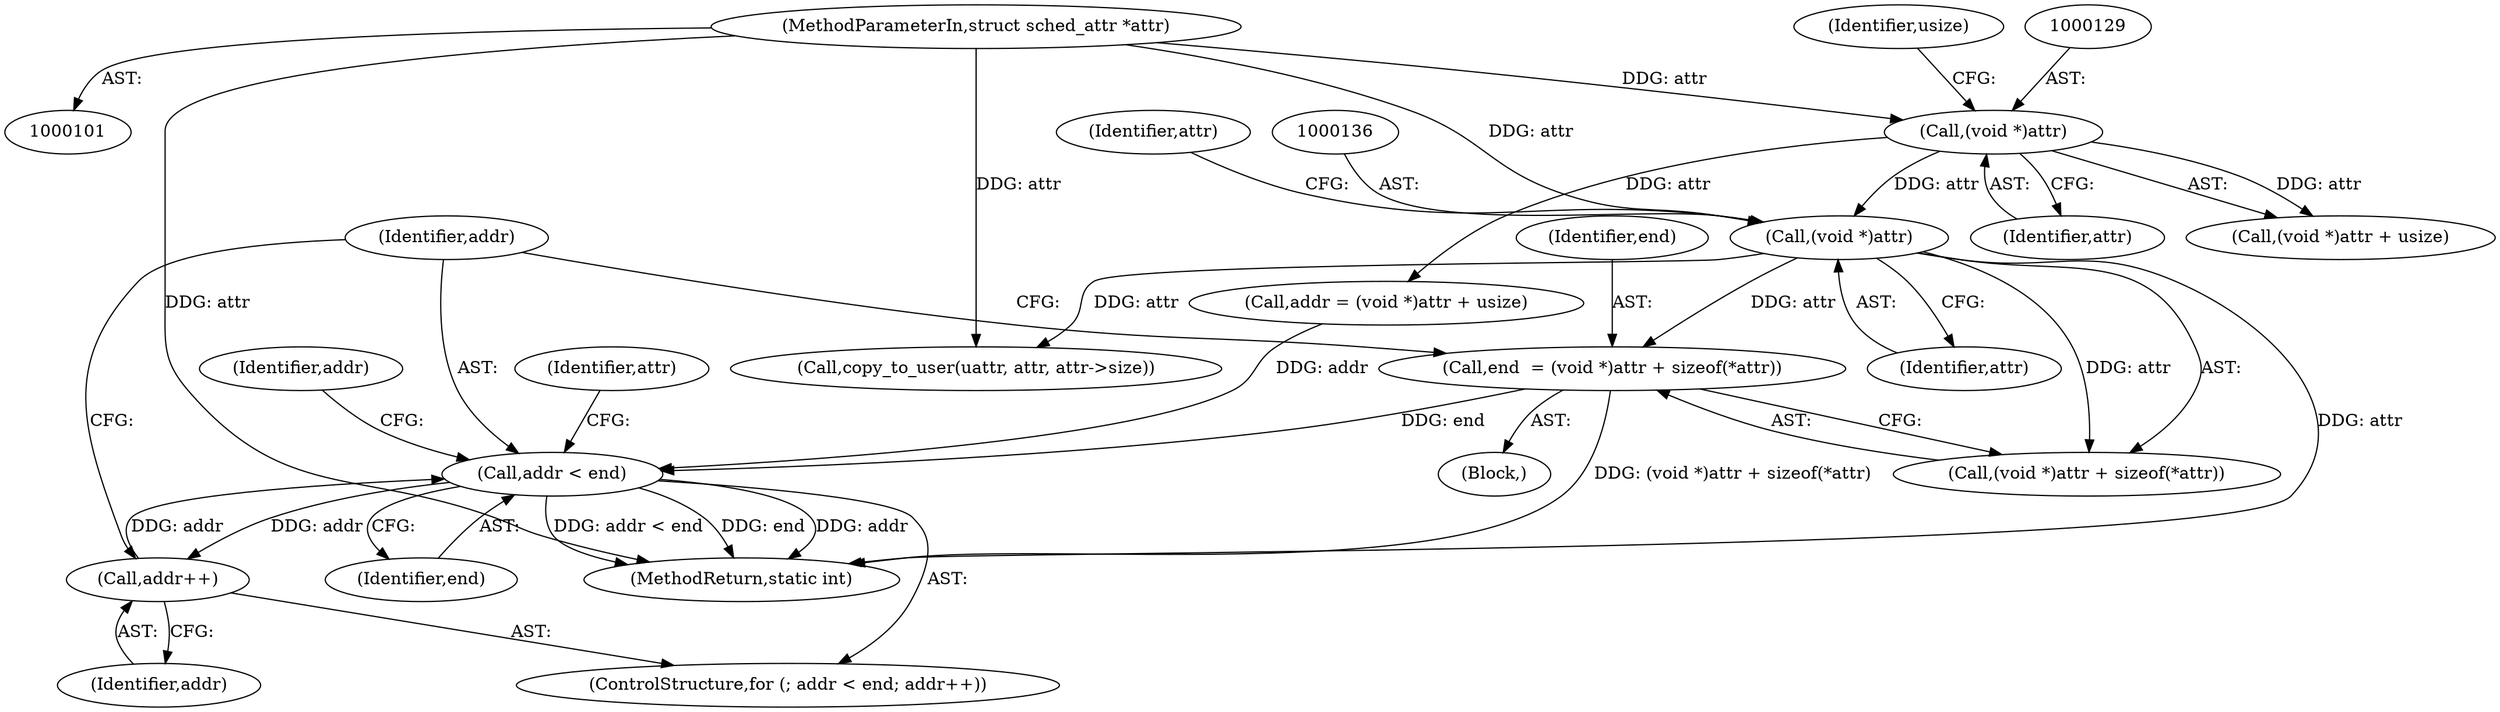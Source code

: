 digraph "0_linux_4efbc454ba68def5ef285b26ebfcfdb605b52755@integer" {
"1000132" [label="(Call,end  = (void *)attr + sizeof(*attr))"];
"1000135" [label="(Call,(void *)attr)"];
"1000128" [label="(Call,(void *)attr)"];
"1000103" [label="(MethodParameterIn,struct sched_attr *attr)"];
"1000142" [label="(Call,addr < end)"];
"1000145" [label="(Call,addr++)"];
"1000133" [label="(Identifier,end)"];
"1000143" [label="(Identifier,addr)"];
"1000137" [label="(Identifier,attr)"];
"1000128" [label="(Call,(void *)attr)"];
"1000150" [label="(Identifier,addr)"];
"1000141" [label="(ControlStructure,for (; addr < end; addr++))"];
"1000134" [label="(Call,(void *)attr + sizeof(*attr))"];
"1000125" [label="(Call,addr = (void *)attr + usize)"];
"1000159" [label="(Call,copy_to_user(uattr, attr, attr->size))"];
"1000142" [label="(Call,addr < end)"];
"1000140" [label="(Identifier,attr)"];
"1000145" [label="(Call,addr++)"];
"1000127" [label="(Call,(void *)attr + usize)"];
"1000130" [label="(Identifier,attr)"];
"1000144" [label="(Identifier,end)"];
"1000135" [label="(Call,(void *)attr)"];
"1000103" [label="(MethodParameterIn,struct sched_attr *attr)"];
"1000146" [label="(Identifier,addr)"];
"1000132" [label="(Call,end  = (void *)attr + sizeof(*attr))"];
"1000154" [label="(Identifier,attr)"];
"1000122" [label="(Block,)"];
"1000179" [label="(MethodReturn,static int)"];
"1000131" [label="(Identifier,usize)"];
"1000132" -> "1000122"  [label="AST: "];
"1000132" -> "1000134"  [label="CFG: "];
"1000133" -> "1000132"  [label="AST: "];
"1000134" -> "1000132"  [label="AST: "];
"1000143" -> "1000132"  [label="CFG: "];
"1000132" -> "1000179"  [label="DDG: (void *)attr + sizeof(*attr)"];
"1000135" -> "1000132"  [label="DDG: attr"];
"1000132" -> "1000142"  [label="DDG: end"];
"1000135" -> "1000134"  [label="AST: "];
"1000135" -> "1000137"  [label="CFG: "];
"1000136" -> "1000135"  [label="AST: "];
"1000137" -> "1000135"  [label="AST: "];
"1000140" -> "1000135"  [label="CFG: "];
"1000135" -> "1000179"  [label="DDG: attr"];
"1000135" -> "1000134"  [label="DDG: attr"];
"1000128" -> "1000135"  [label="DDG: attr"];
"1000103" -> "1000135"  [label="DDG: attr"];
"1000135" -> "1000159"  [label="DDG: attr"];
"1000128" -> "1000127"  [label="AST: "];
"1000128" -> "1000130"  [label="CFG: "];
"1000129" -> "1000128"  [label="AST: "];
"1000130" -> "1000128"  [label="AST: "];
"1000131" -> "1000128"  [label="CFG: "];
"1000128" -> "1000125"  [label="DDG: attr"];
"1000128" -> "1000127"  [label="DDG: attr"];
"1000103" -> "1000128"  [label="DDG: attr"];
"1000103" -> "1000101"  [label="AST: "];
"1000103" -> "1000179"  [label="DDG: attr"];
"1000103" -> "1000159"  [label="DDG: attr"];
"1000142" -> "1000141"  [label="AST: "];
"1000142" -> "1000144"  [label="CFG: "];
"1000143" -> "1000142"  [label="AST: "];
"1000144" -> "1000142"  [label="AST: "];
"1000150" -> "1000142"  [label="CFG: "];
"1000154" -> "1000142"  [label="CFG: "];
"1000142" -> "1000179"  [label="DDG: addr < end"];
"1000142" -> "1000179"  [label="DDG: end"];
"1000142" -> "1000179"  [label="DDG: addr"];
"1000125" -> "1000142"  [label="DDG: addr"];
"1000145" -> "1000142"  [label="DDG: addr"];
"1000142" -> "1000145"  [label="DDG: addr"];
"1000145" -> "1000141"  [label="AST: "];
"1000145" -> "1000146"  [label="CFG: "];
"1000146" -> "1000145"  [label="AST: "];
"1000143" -> "1000145"  [label="CFG: "];
}
